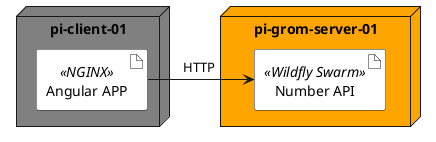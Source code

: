 @startuml

node "pi-client-01" as piclient #grey {
    artifact "Angular APP" <<NGINX>> as angular #white
}

node "pi-grom-server-01" as piserver #orange {
    artifact "Number API" <<Wildfly Swarm>> as numberapi #white
}

angular -> numberapi: "     HTTP      "
@enduml
